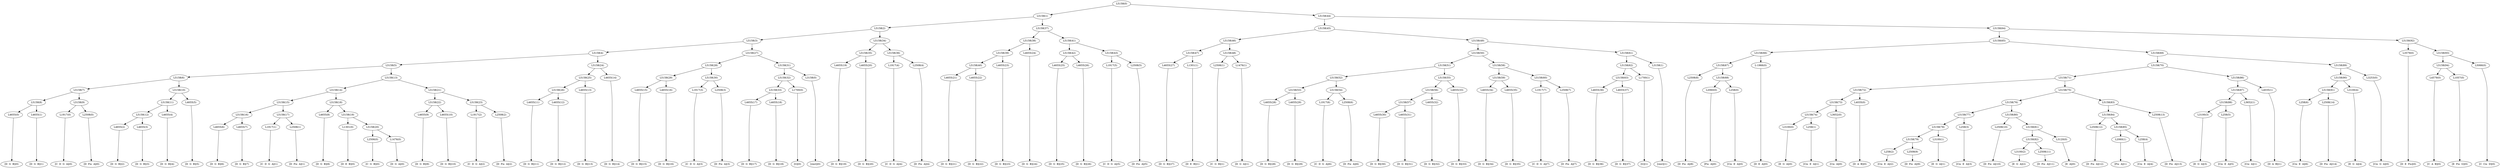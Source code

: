 digraph sample{
"L4655(0)"->"[D  G  B](0)"
"L4655(1)"->"[D  G  B](1)"
"L5158(8)"->"L4655(0)"
"L5158(8)"->"L4655(1)"
"L1917(0)"->"[C  D  G  A](0)"
"L2508(0)"->"[D  Fis  A](0)"
"L5158(9)"->"L1917(0)"
"L5158(9)"->"L2508(0)"
"L5158(7)"->"L5158(8)"
"L5158(7)"->"L5158(9)"
"L4655(2)"->"[D  G  B](2)"
"L4655(3)"->"[D  G  B](3)"
"L5158(12)"->"L4655(2)"
"L5158(12)"->"L4655(3)"
"L4655(4)"->"[D  G  B](4)"
"L5158(11)"->"L5158(12)"
"L5158(11)"->"L4655(4)"
"L4655(5)"->"[D  G  B](5)"
"L5158(10)"->"L5158(11)"
"L5158(10)"->"L4655(5)"
"L5158(6)"->"L5158(7)"
"L5158(6)"->"L5158(10)"
"L4655(6)"->"[D  G  B](6)"
"L4655(7)"->"[D  G  B](7)"
"L5158(16)"->"L4655(6)"
"L5158(16)"->"L4655(7)"
"L1917(1)"->"[C  D  G  A](1)"
"L2508(1)"->"[D  Fis  A](1)"
"L5158(17)"->"L1917(1)"
"L5158(17)"->"L2508(1)"
"L5158(15)"->"L5158(16)"
"L5158(15)"->"L5158(17)"
"L4655(8)"->"[D  G  B](8)"
"L1301(0)"->"[D  E  B](0)"
"L2506(0)"->"[C  G  B](0)"
"L1476(0)"->"[D  G  A](0)"
"L5158(20)"->"L2506(0)"
"L5158(20)"->"L1476(0)"
"L5158(19)"->"L1301(0)"
"L5158(19)"->"L5158(20)"
"L5158(18)"->"L4655(8)"
"L5158(18)"->"L5158(19)"
"L5158(14)"->"L5158(15)"
"L5158(14)"->"L5158(18)"
"L4655(9)"->"[D  G  B](9)"
"L4655(10)"->"[D  G  B](10)"
"L5158(22)"->"L4655(9)"
"L5158(22)"->"L4655(10)"
"L1917(2)"->"[C  D  G  A](2)"
"L2508(2)"->"[D  Fis  A](2)"
"L5158(23)"->"L1917(2)"
"L5158(23)"->"L2508(2)"
"L5158(21)"->"L5158(22)"
"L5158(21)"->"L5158(23)"
"L5158(13)"->"L5158(14)"
"L5158(13)"->"L5158(21)"
"L5158(5)"->"L5158(6)"
"L5158(5)"->"L5158(13)"
"L4655(11)"->"[D  G  B](11)"
"L4655(12)"->"[D  G  B](12)"
"L5158(26)"->"L4655(11)"
"L5158(26)"->"L4655(12)"
"L4655(13)"->"[D  G  B](13)"
"L5158(25)"->"L5158(26)"
"L5158(25)"->"L4655(13)"
"L4655(14)"->"[D  G  B](14)"
"L5158(24)"->"L5158(25)"
"L5158(24)"->"L4655(14)"
"L5158(4)"->"L5158(5)"
"L5158(4)"->"L5158(24)"
"L4655(15)"->"[D  G  B](15)"
"L4655(16)"->"[D  G  B](16)"
"L5158(29)"->"L4655(15)"
"L5158(29)"->"L4655(16)"
"L1917(3)"->"[C  D  G  A](3)"
"L2508(3)"->"[D  Fis  A](3)"
"L5158(30)"->"L1917(3)"
"L5158(30)"->"L2508(3)"
"L5158(28)"->"L5158(29)"
"L5158(28)"->"L5158(30)"
"L4655(17)"->"[D  G  B](17)"
"L4655(18)"->"[D  G  B](18)"
"L5158(33)"->"L4655(17)"
"L5158(33)"->"L4655(18)"
"L1700(0)"->"[G](0)"
"L5158(32)"->"L5158(33)"
"L5158(32)"->"L1700(0)"
"L3158(0)"->"[rest](0)"
"L5158(31)"->"L5158(32)"
"L5158(31)"->"L3158(0)"
"L5158(27)"->"L5158(28)"
"L5158(27)"->"L5158(31)"
"L5158(3)"->"L5158(4)"
"L5158(3)"->"L5158(27)"
"L4655(19)"->"[D  G  B](19)"
"L4655(20)"->"[D  G  B](20)"
"L5158(35)"->"L4655(19)"
"L5158(35)"->"L4655(20)"
"L1917(4)"->"[C  D  G  A](4)"
"L2508(4)"->"[D  Fis  A](4)"
"L5158(36)"->"L1917(4)"
"L5158(36)"->"L2508(4)"
"L5158(34)"->"L5158(35)"
"L5158(34)"->"L5158(36)"
"L5158(2)"->"L5158(3)"
"L5158(2)"->"L5158(34)"
"L4655(21)"->"[D  G  B](21)"
"L4655(22)"->"[D  G  B](22)"
"L5158(40)"->"L4655(21)"
"L5158(40)"->"L4655(22)"
"L4655(23)"->"[D  G  B](23)"
"L5158(39)"->"L5158(40)"
"L5158(39)"->"L4655(23)"
"L4655(24)"->"[D  G  B](24)"
"L5158(38)"->"L5158(39)"
"L5158(38)"->"L4655(24)"
"L4655(25)"->"[D  G  B](25)"
"L4655(26)"->"[D  G  B](26)"
"L5158(42)"->"L4655(25)"
"L5158(42)"->"L4655(26)"
"L1917(5)"->"[C  D  G  A](5)"
"L2508(5)"->"[D  Fis  A](5)"
"L5158(43)"->"L1917(5)"
"L5158(43)"->"L2508(5)"
"L5158(41)"->"L5158(42)"
"L5158(41)"->"L5158(43)"
"L5158(37)"->"L5158(38)"
"L5158(37)"->"L5158(41)"
"L5158(1)"->"L5158(2)"
"L5158(1)"->"L5158(37)"
"L4655(27)"->"[D  G  B](27)"
"L1301(1)"->"[D  E  B](1)"
"L5158(47)"->"L4655(27)"
"L5158(47)"->"L1301(1)"
"L2506(1)"->"[C  G  B](1)"
"L1476(1)"->"[D  G  A](1)"
"L5158(48)"->"L2506(1)"
"L5158(48)"->"L1476(1)"
"L5158(46)"->"L5158(47)"
"L5158(46)"->"L5158(48)"
"L4655(28)"->"[D  G  B](28)"
"L4655(29)"->"[D  G  B](29)"
"L5158(53)"->"L4655(28)"
"L5158(53)"->"L4655(29)"
"L1917(6)"->"[C  D  G  A](6)"
"L2508(6)"->"[D  Fis  A](6)"
"L5158(54)"->"L1917(6)"
"L5158(54)"->"L2508(6)"
"L5158(52)"->"L5158(53)"
"L5158(52)"->"L5158(54)"
"L4655(30)"->"[D  G  B](30)"
"L4655(31)"->"[D  G  B](31)"
"L5158(57)"->"L4655(30)"
"L5158(57)"->"L4655(31)"
"L4655(32)"->"[D  G  B](32)"
"L5158(56)"->"L5158(57)"
"L5158(56)"->"L4655(32)"
"L4655(33)"->"[D  G  B](33)"
"L5158(55)"->"L5158(56)"
"L5158(55)"->"L4655(33)"
"L5158(51)"->"L5158(52)"
"L5158(51)"->"L5158(55)"
"L4655(34)"->"[D  G  B](34)"
"L4655(35)"->"[D  G  B](35)"
"L5158(59)"->"L4655(34)"
"L5158(59)"->"L4655(35)"
"L1917(7)"->"[C  D  G  A](7)"
"L2508(7)"->"[D  Fis  A](7)"
"L5158(60)"->"L1917(7)"
"L5158(60)"->"L2508(7)"
"L5158(58)"->"L5158(59)"
"L5158(58)"->"L5158(60)"
"L5158(50)"->"L5158(51)"
"L5158(50)"->"L5158(58)"
"L4655(36)"->"[D  G  B](36)"
"L4655(37)"->"[D  G  B](37)"
"L5158(63)"->"L4655(36)"
"L5158(63)"->"L4655(37)"
"L1700(1)"->"[G](1)"
"L5158(62)"->"L5158(63)"
"L5158(62)"->"L1700(1)"
"L3158(1)"->"[rest](1)"
"L5158(61)"->"L5158(62)"
"L5158(61)"->"L3158(1)"
"L5158(49)"->"L5158(50)"
"L5158(49)"->"L5158(61)"
"L5158(45)"->"L5158(46)"
"L5158(45)"->"L5158(49)"
"L2508(8)"->"[D  Fis  A](8)"
"L2060(0)"->"[Fis  A](0)"
"L258(0)"->"[Cis  E  A](0)"
"L5158(68)"->"L2060(0)"
"L5158(68)"->"L258(0)"
"L5158(67)"->"L2508(8)"
"L5158(67)"->"L5158(68)"
"L-1966(0)"->"[D  E  A](0)"
"L5158(66)"->"L5158(67)"
"L5158(66)"->"L-1966(0)"
"L3100(0)"->"[E  G  A](0)"
"L258(1)"->"[Cis  E  A](1)"
"L5158(74)"->"L3100(0)"
"L5158(74)"->"L258(1)"
"L3652(0)"->"[Cis  A](0)"
"L5158(73)"->"L5158(74)"
"L5158(73)"->"L3652(0)"
"L4035(0)"->"[D  A  B](0)"
"L5158(72)"->"L5158(73)"
"L5158(72)"->"L4035(0)"
"L258(2)"->"[Cis  E  A](2)"
"L2508(9)"->"[D  Fis  A](9)"
"L5158(79)"->"L258(2)"
"L5158(79)"->"L2508(9)"
"L3100(1)"->"[E  G  A](1)"
"L5158(78)"->"L5158(79)"
"L5158(78)"->"L3100(1)"
"L258(3)"->"[Cis  E  A](3)"
"L5158(77)"->"L5158(78)"
"L5158(77)"->"L258(3)"
"L2508(10)"->"[D  Fis  A](10)"
"L3100(2)"->"[E  G  A](2)"
"L2508(11)"->"[D  Fis  A](11)"
"L5158(82)"->"L3100(2)"
"L5158(82)"->"L2508(11)"
"L3120(0)"->"[E  A](0)"
"L5158(81)"->"L5158(82)"
"L5158(81)"->"L3120(0)"
"L5158(80)"->"L2508(10)"
"L5158(80)"->"L5158(81)"
"L5158(76)"->"L5158(77)"
"L5158(76)"->"L5158(80)"
"L2508(12)"->"[D  Fis  A](12)"
"L2060(1)"->"[Fis  A](1)"
"L258(4)"->"[Cis  E  A](4)"
"L5158(85)"->"L2060(1)"
"L5158(85)"->"L258(4)"
"L5158(84)"->"L2508(12)"
"L5158(84)"->"L5158(85)"
"L2508(13)"->"[D  Fis  A](13)"
"L5158(83)"->"L5158(84)"
"L5158(83)"->"L2508(13)"
"L5158(75)"->"L5158(76)"
"L5158(75)"->"L5158(83)"
"L5158(71)"->"L5158(72)"
"L5158(71)"->"L5158(75)"
"L3100(3)"->"[E  G  A](3)"
"L258(5)"->"[Cis  E  A](5)"
"L5158(88)"->"L3100(3)"
"L5158(88)"->"L258(5)"
"L3652(1)"->"[Cis  A](1)"
"L5158(87)"->"L5158(88)"
"L5158(87)"->"L3652(1)"
"L4035(1)"->"[D  A  B](1)"
"L5158(86)"->"L5158(87)"
"L5158(86)"->"L4035(1)"
"L5158(70)"->"L5158(71)"
"L5158(70)"->"L5158(86)"
"L258(6)"->"[Cis  E  A](6)"
"L2508(14)"->"[D  Fis  A](14)"
"L5158(91)"->"L258(6)"
"L5158(91)"->"L2508(14)"
"L3100(4)"->"[E  G  A](4)"
"L5158(90)"->"L5158(91)"
"L5158(90)"->"L3100(4)"
"L3253(0)"->"[Cis  G  A](0)"
"L5158(89)"->"L5158(90)"
"L5158(89)"->"L3253(0)"
"L5158(69)"->"L5158(70)"
"L5158(69)"->"L5158(89)"
"L5158(65)"->"L5158(66)"
"L5158(65)"->"L5158(69)"
"L3579(0)"->"[D  E  Fis](0)"
"L4579(0)"->"[C  A  B](0)"
"L1057(0)"->"[E  Fis  G](0)"
"L5158(94)"->"L4579(0)"
"L5158(94)"->"L1057(0)"
"L5066(0)"->"[C  Cis  D](0)"
"L5158(93)"->"L5158(94)"
"L5158(93)"->"L5066(0)"
"L5158(92)"->"L3579(0)"
"L5158(92)"->"L5158(93)"
"L5158(64)"->"L5158(65)"
"L5158(64)"->"L5158(92)"
"L5158(44)"->"L5158(45)"
"L5158(44)"->"L5158(64)"
"L5158(0)"->"L5158(1)"
"L5158(0)"->"L5158(44)"
{rank = min; "L5158(0)"}
{rank = same; "L5158(1)"; "L5158(44)";}
{rank = same; "L5158(2)"; "L5158(37)"; "L5158(45)"; "L5158(64)";}
{rank = same; "L5158(3)"; "L5158(34)"; "L5158(38)"; "L5158(41)"; "L5158(46)"; "L5158(49)"; "L5158(65)"; "L5158(92)";}
{rank = same; "L5158(4)"; "L5158(27)"; "L5158(35)"; "L5158(36)"; "L5158(39)"; "L4655(24)"; "L5158(42)"; "L5158(43)"; "L5158(47)"; "L5158(48)"; "L5158(50)"; "L5158(61)"; "L5158(66)"; "L5158(69)"; "L3579(0)"; "L5158(93)";}
{rank = same; "L5158(5)"; "L5158(24)"; "L5158(28)"; "L5158(31)"; "L4655(19)"; "L4655(20)"; "L1917(4)"; "L2508(4)"; "L5158(40)"; "L4655(23)"; "L4655(25)"; "L4655(26)"; "L1917(5)"; "L2508(5)"; "L4655(27)"; "L1301(1)"; "L2506(1)"; "L1476(1)"; "L5158(51)"; "L5158(58)"; "L5158(62)"; "L3158(1)"; "L5158(67)"; "L-1966(0)"; "L5158(70)"; "L5158(89)"; "L5158(94)"; "L5066(0)";}
{rank = same; "L5158(6)"; "L5158(13)"; "L5158(25)"; "L4655(14)"; "L5158(29)"; "L5158(30)"; "L5158(32)"; "L3158(0)"; "L4655(21)"; "L4655(22)"; "L5158(52)"; "L5158(55)"; "L5158(59)"; "L5158(60)"; "L5158(63)"; "L1700(1)"; "L2508(8)"; "L5158(68)"; "L5158(71)"; "L5158(86)"; "L5158(90)"; "L3253(0)"; "L4579(0)"; "L1057(0)";}
{rank = same; "L5158(7)"; "L5158(10)"; "L5158(14)"; "L5158(21)"; "L5158(26)"; "L4655(13)"; "L4655(15)"; "L4655(16)"; "L1917(3)"; "L2508(3)"; "L5158(33)"; "L1700(0)"; "L5158(53)"; "L5158(54)"; "L5158(56)"; "L4655(33)"; "L4655(34)"; "L4655(35)"; "L1917(7)"; "L2508(7)"; "L4655(36)"; "L4655(37)"; "L2060(0)"; "L258(0)"; "L5158(72)"; "L5158(75)"; "L5158(87)"; "L4035(1)"; "L5158(91)"; "L3100(4)";}
{rank = same; "L5158(8)"; "L5158(9)"; "L5158(11)"; "L4655(5)"; "L5158(15)"; "L5158(18)"; "L5158(22)"; "L5158(23)"; "L4655(11)"; "L4655(12)"; "L4655(17)"; "L4655(18)"; "L4655(28)"; "L4655(29)"; "L1917(6)"; "L2508(6)"; "L5158(57)"; "L4655(32)"; "L5158(73)"; "L4035(0)"; "L5158(76)"; "L5158(83)"; "L5158(88)"; "L3652(1)"; "L258(6)"; "L2508(14)";}
{rank = same; "L4655(0)"; "L4655(1)"; "L1917(0)"; "L2508(0)"; "L5158(12)"; "L4655(4)"; "L5158(16)"; "L5158(17)"; "L4655(8)"; "L5158(19)"; "L4655(9)"; "L4655(10)"; "L1917(2)"; "L2508(2)"; "L4655(30)"; "L4655(31)"; "L5158(74)"; "L3652(0)"; "L5158(77)"; "L5158(80)"; "L5158(84)"; "L2508(13)"; "L3100(3)"; "L258(5)";}
{rank = same; "L4655(2)"; "L4655(3)"; "L4655(6)"; "L4655(7)"; "L1917(1)"; "L2508(1)"; "L1301(0)"; "L5158(20)"; "L3100(0)"; "L258(1)"; "L5158(78)"; "L258(3)"; "L2508(10)"; "L5158(81)"; "L2508(12)"; "L5158(85)";}
{rank = same; "L2506(0)"; "L1476(0)"; "L5158(79)"; "L3100(1)"; "L5158(82)"; "L3120(0)"; "L2060(1)"; "L258(4)";}
{rank = same; "L258(2)"; "L2508(9)"; "L3100(2)"; "L2508(11)";}
{rank = max; "[C  A  B](0)"; "[C  Cis  D](0)"; "[C  D  G  A](0)"; "[C  D  G  A](1)"; "[C  D  G  A](2)"; "[C  D  G  A](3)"; "[C  D  G  A](4)"; "[C  D  G  A](5)"; "[C  D  G  A](6)"; "[C  D  G  A](7)"; "[C  G  B](0)"; "[C  G  B](1)"; "[Cis  A](0)"; "[Cis  A](1)"; "[Cis  E  A](0)"; "[Cis  E  A](1)"; "[Cis  E  A](2)"; "[Cis  E  A](3)"; "[Cis  E  A](4)"; "[Cis  E  A](5)"; "[Cis  E  A](6)"; "[Cis  G  A](0)"; "[D  A  B](0)"; "[D  A  B](1)"; "[D  E  A](0)"; "[D  E  B](0)"; "[D  E  B](1)"; "[D  E  Fis](0)"; "[D  Fis  A](0)"; "[D  Fis  A](1)"; "[D  Fis  A](10)"; "[D  Fis  A](11)"; "[D  Fis  A](12)"; "[D  Fis  A](13)"; "[D  Fis  A](14)"; "[D  Fis  A](2)"; "[D  Fis  A](3)"; "[D  Fis  A](4)"; "[D  Fis  A](5)"; "[D  Fis  A](6)"; "[D  Fis  A](7)"; "[D  Fis  A](8)"; "[D  Fis  A](9)"; "[D  G  A](0)"; "[D  G  A](1)"; "[D  G  B](0)"; "[D  G  B](1)"; "[D  G  B](10)"; "[D  G  B](11)"; "[D  G  B](12)"; "[D  G  B](13)"; "[D  G  B](14)"; "[D  G  B](15)"; "[D  G  B](16)"; "[D  G  B](17)"; "[D  G  B](18)"; "[D  G  B](19)"; "[D  G  B](2)"; "[D  G  B](20)"; "[D  G  B](21)"; "[D  G  B](22)"; "[D  G  B](23)"; "[D  G  B](24)"; "[D  G  B](25)"; "[D  G  B](26)"; "[D  G  B](27)"; "[D  G  B](28)"; "[D  G  B](29)"; "[D  G  B](3)"; "[D  G  B](30)"; "[D  G  B](31)"; "[D  G  B](32)"; "[D  G  B](33)"; "[D  G  B](34)"; "[D  G  B](35)"; "[D  G  B](36)"; "[D  G  B](37)"; "[D  G  B](4)"; "[D  G  B](5)"; "[D  G  B](6)"; "[D  G  B](7)"; "[D  G  B](8)"; "[D  G  B](9)"; "[E  A](0)"; "[E  Fis  G](0)"; "[E  G  A](0)"; "[E  G  A](1)"; "[E  G  A](2)"; "[E  G  A](3)"; "[E  G  A](4)"; "[Fis  A](0)"; "[Fis  A](1)"; "[G](0)"; "[G](1)"; "[rest](0)"; "[rest](1)";}
}
